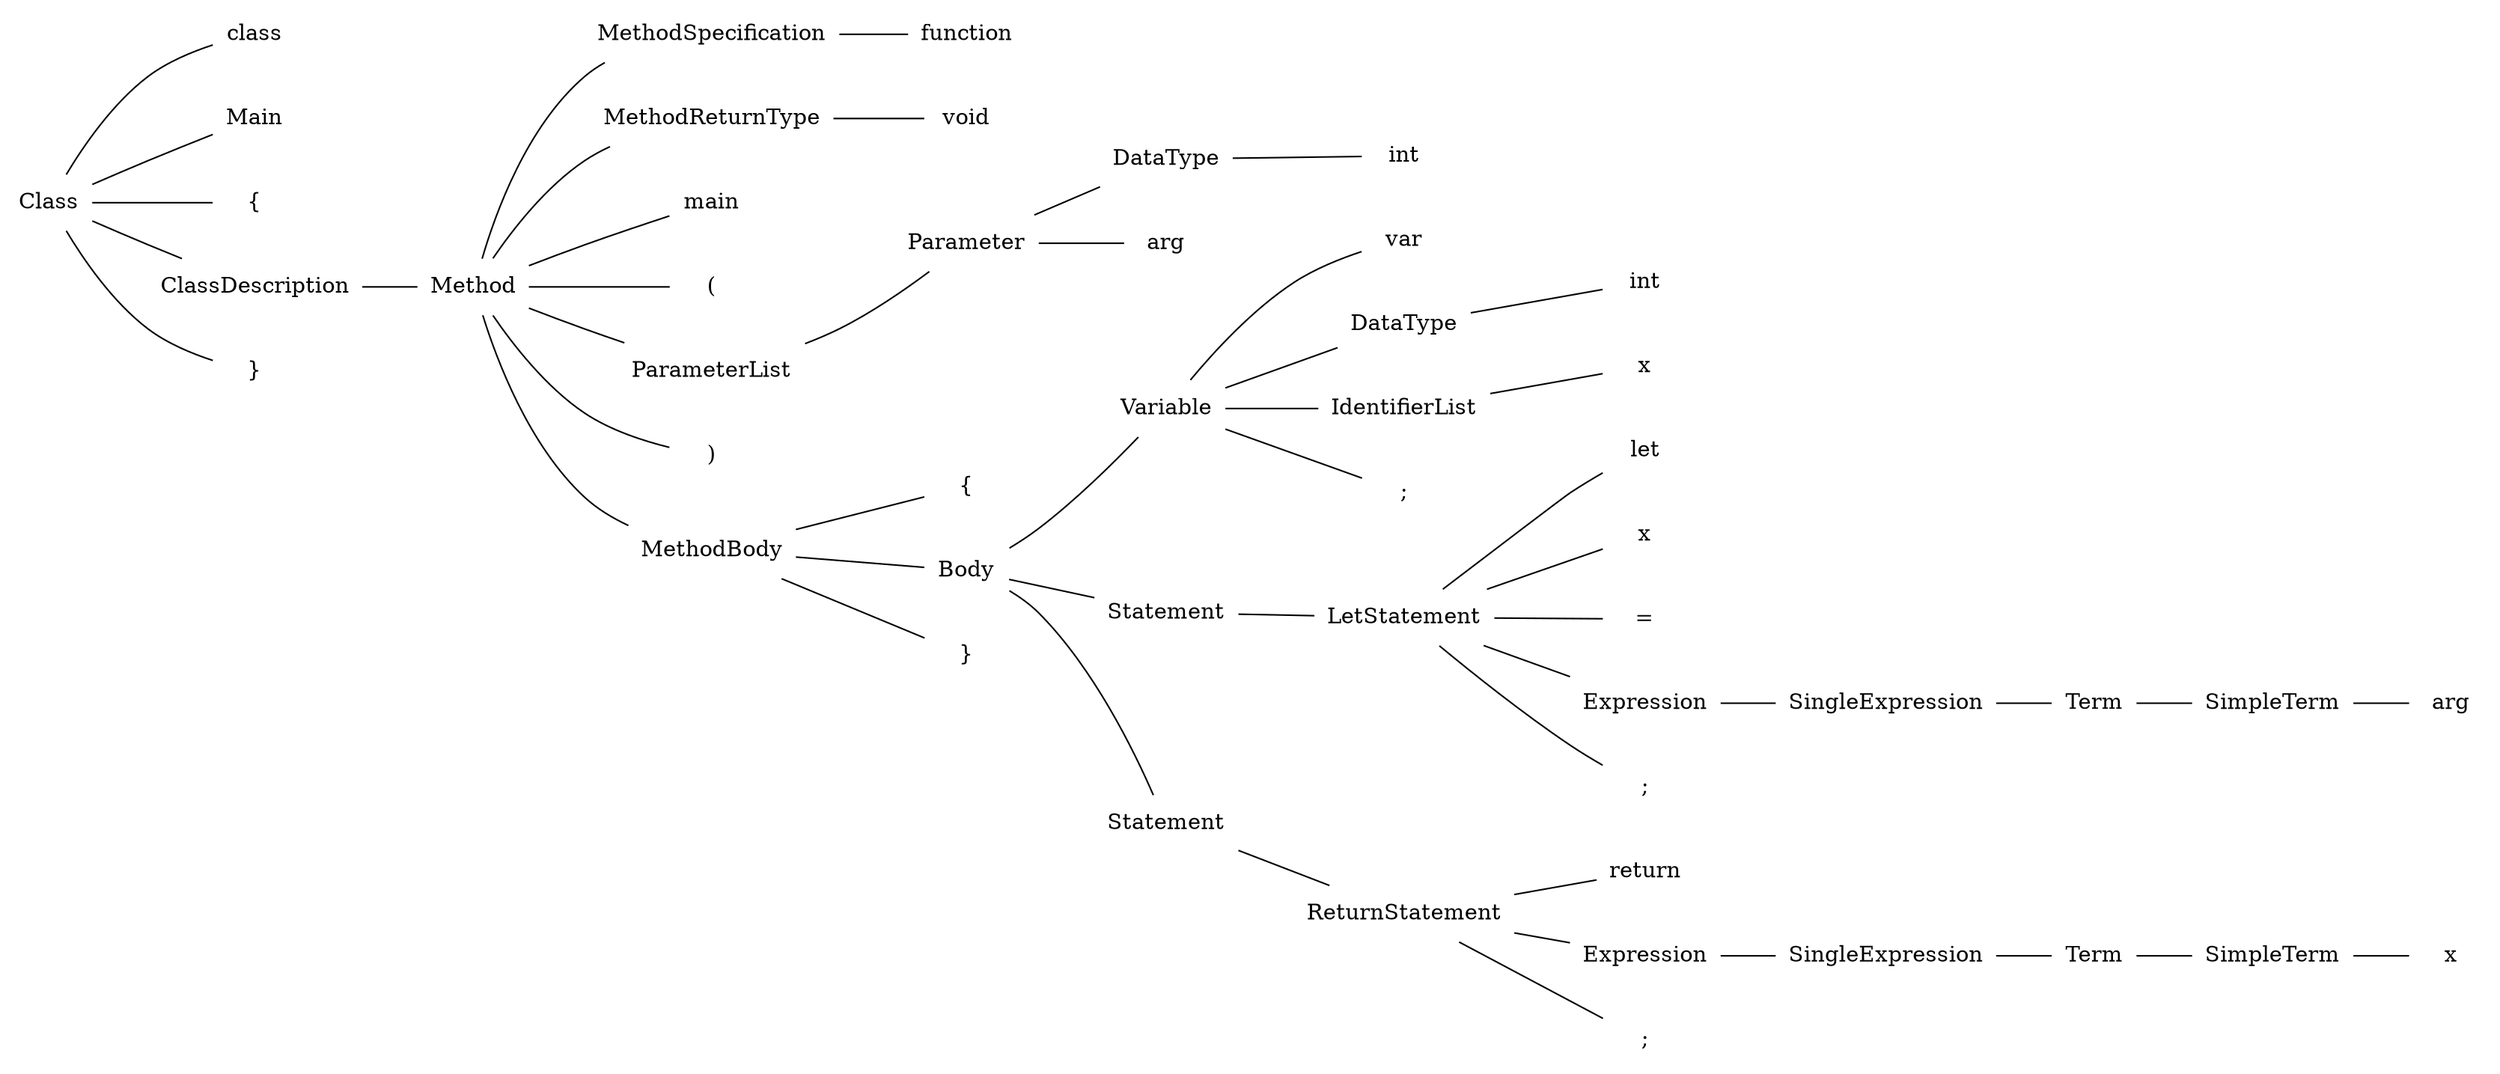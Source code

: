 digraph ClassList {
 rankdir = LR;
 layout  = dot;
   node2487394093856 [shape=none, label ="Class"]
   node2487394114784[shape=none, label ="class"]
   node2487394093856->node2487394114784[arrowhead=none]
   node2487394115216[shape=none, label ="Main"]
   node2487394093856->node2487394115216[arrowhead=none]
   node2487394115648[shape=none, label ="{"]
   node2487394093856->node2487394115648[arrowhead=none]
   node2487394116080[shape=none, label ="ClassDescription"]
     node2487394116080 [shape=none, label ="ClassDescription"]
     node2487394116512[shape=none, label ="Method"]
       node2487394116512 [shape=none, label ="Method"]
       node2487394116944[shape=none, label ="MethodSpecification"]
         node2487394116944 [shape=none, label ="MethodSpecification"]
         node2487394117376[shape=none, label ="function"]
         node2487394116944->node2487394117376[arrowhead=none]

       node2487394116512->node2487394116944[arrowhead=none]
       node2487394117808[shape=none, label ="MethodReturnType"]
         node2487394117808 [shape=none, label ="MethodReturnType"]
         node2487394118240[shape=none, label ="void"]
         node2487394117808->node2487394118240[arrowhead=none]

       node2487394116512->node2487394117808[arrowhead=none]
       node2487394139456[shape=none, label ="main"]
       node2487394116512->node2487394139456[arrowhead=none]
       node2487394140096[shape=none, label ="("]
       node2487394116512->node2487394140096[arrowhead=none]
       node2487394140528[shape=none, label ="ParameterList"]
         node2487394140528 [shape=none, label ="ParameterList"]
         node2487394140960[shape=none, label ="Parameter"]
           node2487394140960 [shape=none, label ="Parameter"]
           node2487394141392[shape=none, label ="DataType"]
             node2487394141392 [shape=none, label ="DataType"]
             node2487394142864[shape=none, label ="int"]
             node2487394141392->node2487394142864[arrowhead=none]

           node2487394140960->node2487394141392[arrowhead=none]
           node2487394143344[shape=none, label ="arg"]
           node2487394140960->node2487394143344[arrowhead=none]

         node2487394140528->node2487394140960[arrowhead=none]

       node2487394116512->node2487394140528[arrowhead=none]
       node2487394141904[shape=none, label =")"]
       node2487394116512->node2487394141904[arrowhead=none]
       node2487394142144[shape=none, label ="MethodBody"]
         node2487394142144 [shape=none, label ="MethodBody"]
         node2487394143824[shape=none, label ="{"]
         node2487394142144->node2487394143824[arrowhead=none]
         node2487394142384[shape=none, label ="Body"]
           node2487394142384 [shape=none, label ="Body"]
           node2487394144784[shape=none, label ="Variable"]
             node2487394144784 [shape=none, label ="Variable"]
             node2487394145024[shape=none, label ="var"]
             node2487394144784->node2487394145024[arrowhead=none]
             node2487394144304[shape=none, label ="DataType"]
               node2487394144304 [shape=none, label ="DataType"]
               node2487394144064[shape=none, label ="int"]
               node2487394144304->node2487394144064[arrowhead=none]

             node2487394144784->node2487394144304[arrowhead=none]
             node2487394143584[shape=none, label ="IdentifierList"]
               node2487394143584 [shape=none, label ="IdentifierList"]
               node2487394142624[shape=none, label ="x"]
               node2487394143584->node2487394142624[arrowhead=none]

             node2487394144784->node2487394143584[arrowhead=none]
             node2487394144544[shape=none, label =";"]
             node2487394144784->node2487394144544[arrowhead=none]

           node2487394142384->node2487394144784[arrowhead=none]
           node2487394143104[shape=none, label ="Statement"]
             node2487394143104 [shape=none, label ="Statement"]
             node2487394145264[shape=none, label ="LetStatement"]
               node2487394145264 [shape=none, label ="LetStatement"]
               node2487394145504[shape=none, label ="let"]
               node2487394145264->node2487394145504[arrowhead=none]
               node2487394170064[shape=none, label ="x"]
               node2487394145264->node2487394170064[arrowhead=none]
               node2487394168144[shape=none, label ="="]
               node2487394145264->node2487394168144[arrowhead=none]
               node2487394165024[shape=none, label ="Expression"]
                 node2487394165024 [shape=none, label ="Expression"]
                 node2487394166704[shape=none, label ="SingleExpression"]
                   node2487394166704 [shape=none, label ="SingleExpression"]
                   node2487394169344[shape=none, label ="Term"]
                     node2487394169344 [shape=none, label ="Term"]
                     node2487394169584[shape=none, label ="SimpleTerm"]
                       node2487394169584 [shape=none, label ="SimpleTerm"]
                       node2487394172224[shape=none, label ="arg"]
                       node2487394169584->node2487394172224[arrowhead=none]

                     node2487394169344->node2487394169584[arrowhead=none]

                   node2487394166704->node2487394169344[arrowhead=none]

                 node2487394165024->node2487394166704[arrowhead=none]

               node2487394145264->node2487394165024[arrowhead=none]
               node2487394164544[shape=none, label =";"]
               node2487394145264->node2487394164544[arrowhead=none]

             node2487394143104->node2487394145264[arrowhead=none]

           node2487394142384->node2487394143104[arrowhead=none]
           node2487394171744[shape=none, label ="Statement"]
             node2487394171744 [shape=none, label ="Statement"]
             node2487394165504[shape=none, label ="ReturnStatement"]
               node2487394165504 [shape=none, label ="ReturnStatement"]
               node2487394167664[shape=none, label ="return"]
               node2487394165504->node2487394167664[arrowhead=none]
               node2487394165744[shape=none, label ="Expression"]
                 node2487394165744 [shape=none, label ="Expression"]
                 node2487394167904[shape=none, label ="SingleExpression"]
                   node2487394167904 [shape=none, label ="SingleExpression"]
                   node2487394171984[shape=none, label ="Term"]
                     node2487394171984 [shape=none, label ="Term"]
                     node2487394166224[shape=none, label ="SimpleTerm"]
                       node2487394166224 [shape=none, label ="SimpleTerm"]
                       node2487394165984[shape=none, label ="x"]
                       node2487394166224->node2487394165984[arrowhead=none]

                     node2487394171984->node2487394166224[arrowhead=none]

                   node2487394167904->node2487394171984[arrowhead=none]

                 node2487394165744->node2487394167904[arrowhead=none]

               node2487394165504->node2487394165744[arrowhead=none]
               node2487394166464[shape=none, label =";"]
               node2487394165504->node2487394166464[arrowhead=none]

             node2487394171744->node2487394165504[arrowhead=none]

           node2487394142384->node2487394171744[arrowhead=none]

         node2487394142144->node2487394142384[arrowhead=none]
         node2487394166944[shape=none, label ="}"]
         node2487394142144->node2487394166944[arrowhead=none]

       node2487394116512->node2487394142144[arrowhead=none]

     node2487394116080->node2487394116512[arrowhead=none]

   node2487394093856->node2487394116080[arrowhead=none]
   node2487394167184[shape=none, label ="}"]
   node2487394093856->node2487394167184[arrowhead=none]

}
